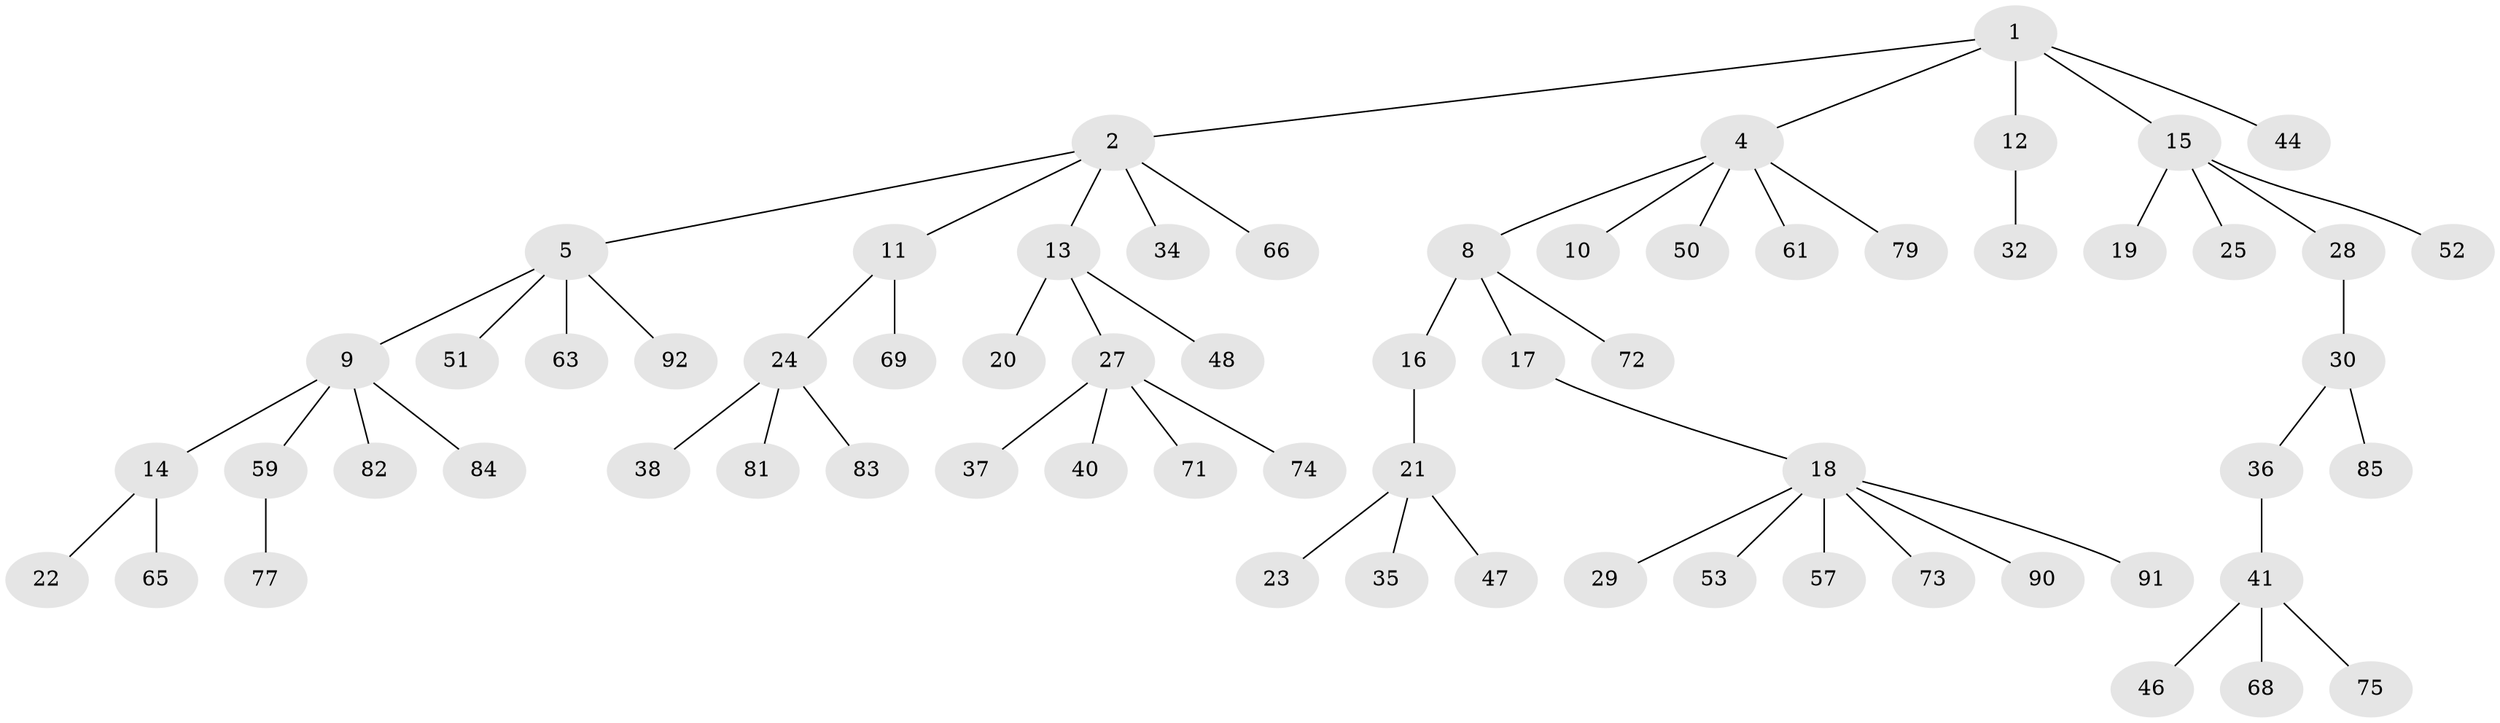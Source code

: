 // original degree distribution, {4: 0.08602150537634409, 2: 0.20430107526881722, 6: 0.021505376344086023, 5: 0.043010752688172046, 3: 0.11827956989247312, 1: 0.5268817204301075}
// Generated by graph-tools (version 1.1) at 2025/42/03/06/25 10:42:02]
// undirected, 65 vertices, 64 edges
graph export_dot {
graph [start="1"]
  node [color=gray90,style=filled];
  1 [super="+6"];
  2 [super="+3"];
  4 [super="+7"];
  5 [super="+31"];
  8 [super="+39"];
  9 [super="+56"];
  10;
  11;
  12 [super="+70"];
  13 [super="+76"];
  14;
  15 [super="+26"];
  16 [super="+58"];
  17;
  18 [super="+45"];
  19;
  20 [super="+64"];
  21 [super="+54"];
  22;
  23 [super="+78"];
  24 [super="+49"];
  25 [super="+33"];
  27 [super="+80"];
  28 [super="+42"];
  29;
  30 [super="+67"];
  32;
  34 [super="+55"];
  35;
  36;
  37;
  38;
  40 [super="+87"];
  41 [super="+43"];
  44;
  46;
  47;
  48 [super="+62"];
  50 [super="+60"];
  51;
  52;
  53 [super="+88"];
  57;
  59;
  61;
  63;
  65 [super="+93"];
  66;
  68;
  69;
  71;
  72;
  73;
  74;
  75;
  77;
  79 [super="+89"];
  81;
  82;
  83;
  84;
  85 [super="+86"];
  90;
  91;
  92;
  1 -- 2;
  1 -- 4;
  1 -- 15;
  1 -- 12;
  1 -- 44;
  2 -- 66;
  2 -- 34;
  2 -- 5;
  2 -- 11;
  2 -- 13;
  4 -- 10;
  4 -- 61;
  4 -- 8;
  4 -- 50;
  4 -- 79;
  5 -- 9;
  5 -- 51;
  5 -- 63;
  5 -- 92;
  8 -- 16;
  8 -- 17;
  8 -- 72;
  9 -- 14;
  9 -- 84;
  9 -- 82;
  9 -- 59;
  11 -- 24;
  11 -- 69;
  12 -- 32;
  13 -- 20;
  13 -- 27;
  13 -- 48;
  14 -- 22;
  14 -- 65;
  15 -- 19;
  15 -- 25;
  15 -- 28;
  15 -- 52;
  16 -- 21;
  17 -- 18;
  18 -- 29;
  18 -- 57;
  18 -- 73;
  18 -- 53;
  18 -- 91;
  18 -- 90;
  21 -- 23;
  21 -- 35;
  21 -- 47;
  24 -- 38;
  24 -- 81;
  24 -- 83;
  27 -- 37;
  27 -- 40;
  27 -- 71;
  27 -- 74;
  28 -- 30;
  30 -- 36;
  30 -- 85;
  36 -- 41;
  41 -- 68;
  41 -- 75;
  41 -- 46;
  59 -- 77;
}
